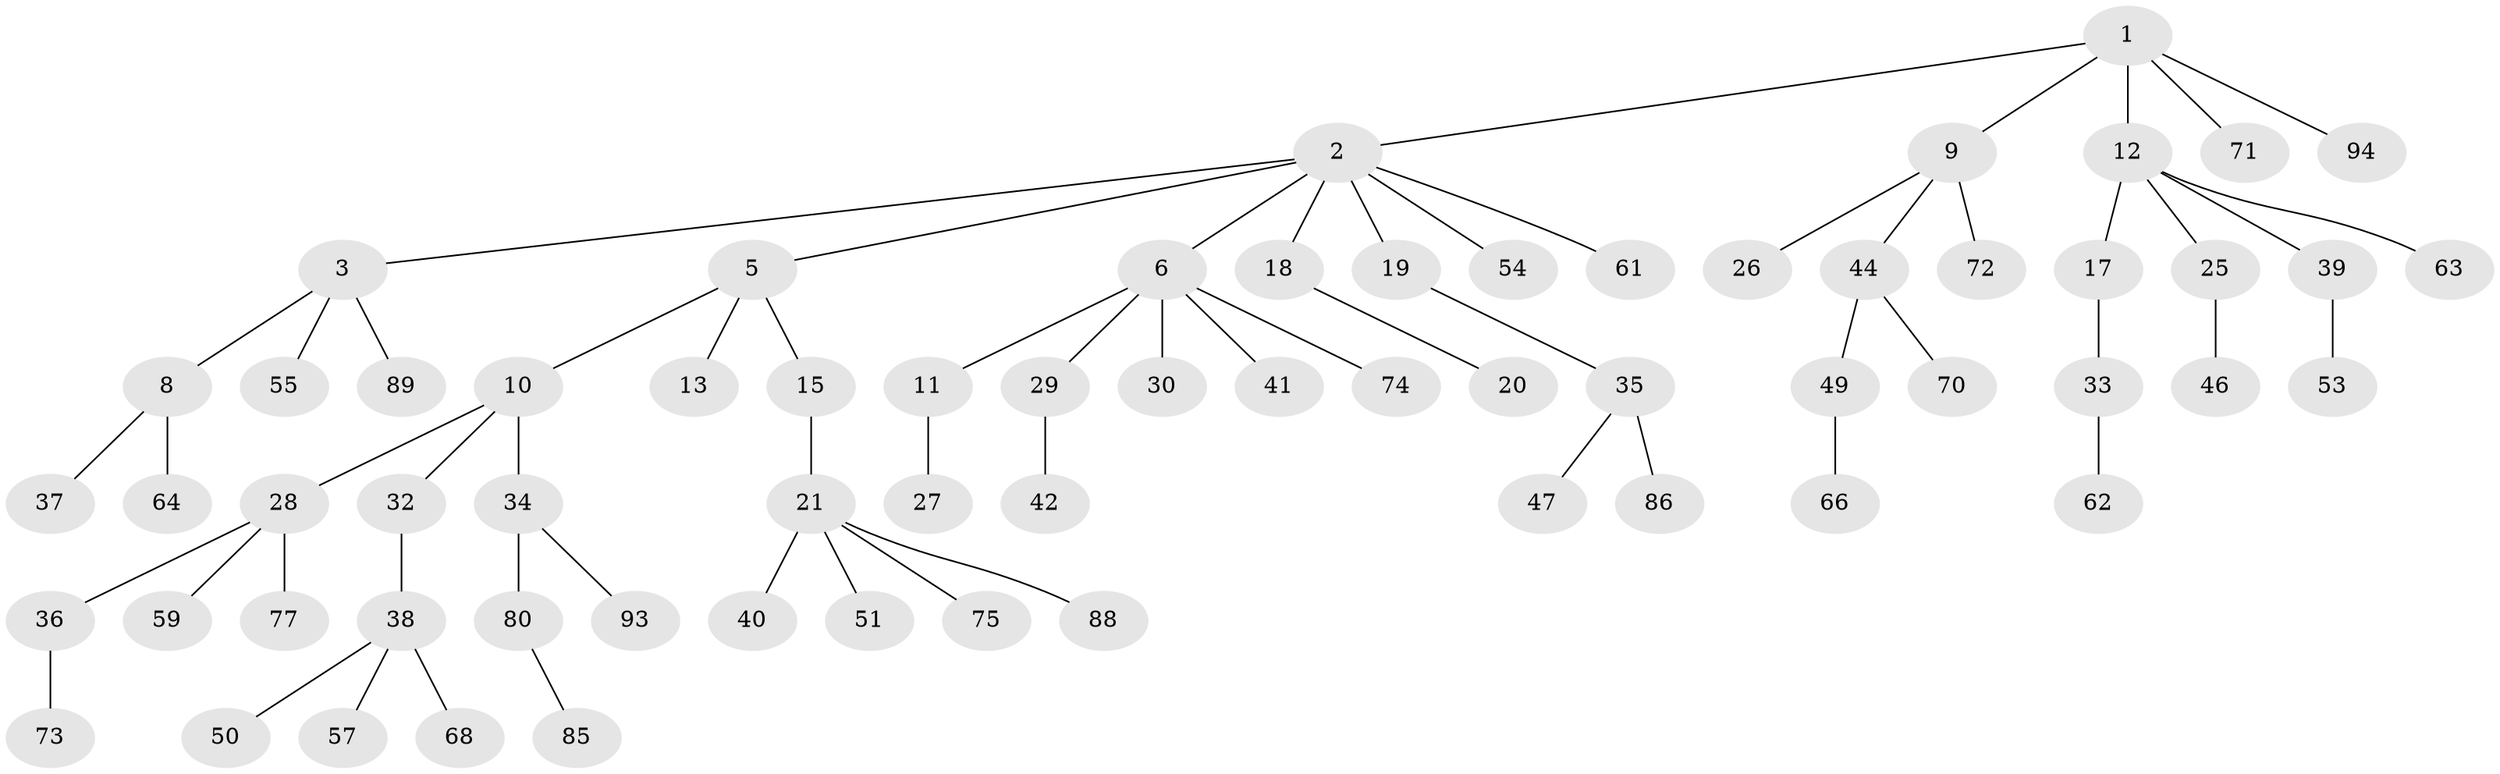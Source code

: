 // original degree distribution, {4: 0.07446808510638298, 9: 0.010638297872340425, 5: 0.05319148936170213, 3: 0.13829787234042554, 2: 0.18085106382978725, 1: 0.5425531914893617}
// Generated by graph-tools (version 1.1) at 2025/42/03/06/25 10:42:02]
// undirected, 65 vertices, 64 edges
graph export_dot {
graph [start="1"]
  node [color=gray90,style=filled];
  1 [super="+4"];
  2 [super="+23"];
  3 [super="+65"];
  5;
  6 [super="+7"];
  8 [super="+16"];
  9 [super="+31"];
  10 [super="+90"];
  11 [super="+22"];
  12 [super="+14"];
  13 [super="+52"];
  15 [super="+81"];
  17 [super="+60"];
  18 [super="+87"];
  19;
  20;
  21 [super="+24"];
  25;
  26 [super="+83"];
  27;
  28 [super="+48"];
  29;
  30;
  32 [super="+91"];
  33 [super="+67"];
  34;
  35 [super="+43"];
  36;
  37;
  38 [super="+56"];
  39 [super="+45"];
  40;
  41;
  42 [super="+79"];
  44 [super="+78"];
  46 [super="+84"];
  47 [super="+58"];
  49 [super="+82"];
  50;
  51 [super="+69"];
  53;
  54;
  55;
  57;
  59;
  61;
  62;
  63;
  64;
  66;
  68;
  70;
  71;
  72 [super="+76"];
  73 [super="+92"];
  74;
  75;
  77;
  80;
  85;
  86;
  88;
  89;
  93;
  94;
  1 -- 2;
  1 -- 12;
  1 -- 94;
  1 -- 9;
  1 -- 71;
  2 -- 3;
  2 -- 5;
  2 -- 6;
  2 -- 18;
  2 -- 19;
  2 -- 54;
  2 -- 61;
  3 -- 8;
  3 -- 55;
  3 -- 89;
  5 -- 10;
  5 -- 13;
  5 -- 15;
  6 -- 41;
  6 -- 74;
  6 -- 11;
  6 -- 29;
  6 -- 30;
  8 -- 37;
  8 -- 64;
  9 -- 26;
  9 -- 72;
  9 -- 44;
  10 -- 28;
  10 -- 32;
  10 -- 34;
  11 -- 27;
  12 -- 25;
  12 -- 39;
  12 -- 63;
  12 -- 17;
  15 -- 21;
  17 -- 33;
  18 -- 20;
  19 -- 35;
  21 -- 40;
  21 -- 75;
  21 -- 88;
  21 -- 51;
  25 -- 46;
  28 -- 36;
  28 -- 59;
  28 -- 77;
  29 -- 42;
  32 -- 38;
  33 -- 62;
  34 -- 80;
  34 -- 93;
  35 -- 47;
  35 -- 86;
  36 -- 73;
  38 -- 50;
  38 -- 57;
  38 -- 68;
  39 -- 53;
  44 -- 49;
  44 -- 70;
  49 -- 66;
  80 -- 85;
}
